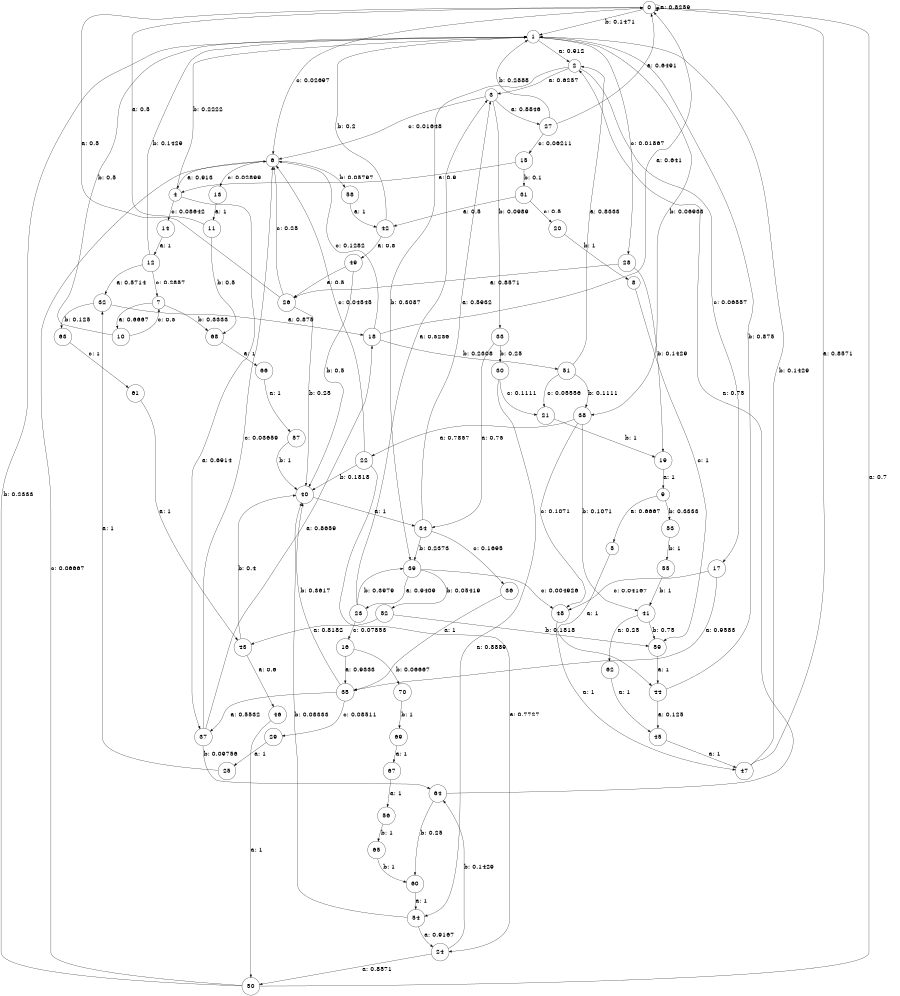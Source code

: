 digraph "d1-500nw-t0-cen-SML" {
size = "6,8.5";
ratio = "fill";
node [shape = circle];
node [fontsize = 24];
edge [fontsize = 24];
0 -> 0 [label = "a: 0.8259   "];
0 -> 1 [label = "b: 0.1471   "];
0 -> 6 [label = "c: 0.02697  "];
1 -> 2 [label = "a: 0.912    "];
1 -> 38 [label = "b: 0.06933  "];
1 -> 28 [label = "c: 0.01867  "];
2 -> 3 [label = "a: 0.6257   "];
2 -> 39 [label = "b: 0.3087   "];
2 -> 17 [label = "c: 0.06557  "];
3 -> 27 [label = "a: 0.8846   "];
3 -> 33 [label = "b: 0.0989   "];
3 -> 6 [label = "c: 0.01648  "];
4 -> 37 [label = "a: 0.6914   "];
4 -> 1 [label = "b: 0.2222   "];
4 -> 14 [label = "c: 0.08642  "];
5 -> 44 [label = "a: 1        "];
6 -> 4 [label = "a: 0.913    "];
6 -> 58 [label = "b: 0.05797  "];
6 -> 13 [label = "c: 0.02899  "];
7 -> 10 [label = "a: 0.6667   "];
7 -> 68 [label = "b: 0.3333   "];
8 -> 59 [label = "c: 1        "];
9 -> 5 [label = "a: 0.6667   "];
9 -> 53 [label = "b: 0.3333   "];
10 -> 1 [label = "b: 0.5      "];
10 -> 7 [label = "c: 0.5      "];
11 -> 0 [label = "a: 0.5      "];
11 -> 68 [label = "b: 0.5      "];
12 -> 32 [label = "a: 0.5714   "];
12 -> 1 [label = "b: 0.1429   "];
12 -> 7 [label = "c: 0.2857   "];
13 -> 11 [label = "a: 1        "];
14 -> 12 [label = "a: 1        "];
15 -> 4 [label = "a: 0.9      "];
15 -> 31 [label = "b: 0.1      "];
16 -> 35 [label = "a: 0.9333   "];
16 -> 70 [label = "b: 0.06667  "];
17 -> 35 [label = "a: 0.9583   "];
17 -> 48 [label = "c: 0.04167  "];
18 -> 0 [label = "a: 0.641    "];
18 -> 51 [label = "b: 0.2308   "];
18 -> 6 [label = "c: 0.1282   "];
19 -> 9 [label = "a: 1        "];
20 -> 8 [label = "b: 1        "];
21 -> 19 [label = "b: 1        "];
22 -> 24 [label = "a: 0.7727   "];
22 -> 40 [label = "b: 0.1818   "];
22 -> 6 [label = "c: 0.04545  "];
23 -> 3 [label = "a: 0.5236   "];
23 -> 39 [label = "b: 0.3979   "];
23 -> 16 [label = "c: 0.07853  "];
24 -> 50 [label = "a: 0.8571   "];
24 -> 64 [label = "b: 0.1429   "];
25 -> 32 [label = "a: 1        "];
26 -> 0 [label = "a: 0.5      "];
26 -> 40 [label = "b: 0.25     "];
26 -> 6 [label = "c: 0.25     "];
27 -> 0 [label = "a: 0.6491   "];
27 -> 1 [label = "b: 0.2888   "];
27 -> 15 [label = "c: 0.06211  "];
28 -> 26 [label = "a: 0.8571   "];
28 -> 19 [label = "b: 0.1429   "];
29 -> 25 [label = "a: 1        "];
30 -> 54 [label = "a: 0.8889   "];
30 -> 21 [label = "c: 0.1111   "];
31 -> 42 [label = "a: 0.5      "];
31 -> 20 [label = "c: 0.5      "];
32 -> 18 [label = "a: 0.875    "];
32 -> 63 [label = "b: 0.125    "];
33 -> 34 [label = "a: 0.75     "];
33 -> 30 [label = "b: 0.25     "];
34 -> 3 [label = "a: 0.5932   "];
34 -> 39 [label = "b: 0.2373   "];
34 -> 36 [label = "c: 0.1695   "];
35 -> 37 [label = "a: 0.5532   "];
35 -> 40 [label = "b: 0.3617   "];
35 -> 29 [label = "c: 0.08511  "];
36 -> 35 [label = "a: 1        "];
37 -> 18 [label = "a: 0.8659   "];
37 -> 64 [label = "b: 0.09756  "];
37 -> 6 [label = "c: 0.03659  "];
38 -> 22 [label = "a: 0.7857   "];
38 -> 41 [label = "b: 0.1071   "];
38 -> 48 [label = "c: 0.1071   "];
39 -> 23 [label = "a: 0.9409   "];
39 -> 52 [label = "b: 0.05419  "];
39 -> 48 [label = "c: 0.004926  "];
40 -> 34 [label = "a: 1        "];
41 -> 62 [label = "a: 0.25     "];
41 -> 59 [label = "b: 0.75     "];
42 -> 49 [label = "a: 0.8      "];
42 -> 1 [label = "b: 0.2      "];
43 -> 46 [label = "a: 0.6      "];
43 -> 40 [label = "b: 0.4      "];
44 -> 45 [label = "a: 0.125    "];
44 -> 1 [label = "b: 0.875    "];
45 -> 47 [label = "a: 1        "];
46 -> 50 [label = "a: 1        "];
47 -> 0 [label = "a: 0.8571   "];
47 -> 1 [label = "b: 0.1429   "];
48 -> 47 [label = "a: 1        "];
49 -> 26 [label = "a: 0.5      "];
49 -> 40 [label = "b: 0.5      "];
50 -> 0 [label = "a: 0.7      "];
50 -> 1 [label = "b: 0.2333   "];
50 -> 6 [label = "c: 0.06667  "];
51 -> 2 [label = "a: 0.8333   "];
51 -> 38 [label = "b: 0.1111   "];
51 -> 21 [label = "c: 0.05556  "];
52 -> 43 [label = "a: 0.8182   "];
52 -> 59 [label = "b: 0.1818   "];
53 -> 55 [label = "b: 1        "];
54 -> 24 [label = "a: 0.9167   "];
54 -> 40 [label = "b: 0.08333  "];
55 -> 41 [label = "b: 1        "];
56 -> 65 [label = "b: 1        "];
57 -> 40 [label = "b: 1        "];
58 -> 42 [label = "a: 1        "];
59 -> 44 [label = "a: 1        "];
60 -> 54 [label = "a: 1        "];
61 -> 43 [label = "a: 1        "];
62 -> 45 [label = "a: 1        "];
63 -> 61 [label = "c: 1        "];
64 -> 2 [label = "a: 0.75     "];
64 -> 60 [label = "b: 0.25     "];
65 -> 60 [label = "b: 1        "];
66 -> 57 [label = "a: 1        "];
67 -> 56 [label = "a: 1        "];
68 -> 66 [label = "a: 1        "];
69 -> 67 [label = "a: 1        "];
70 -> 69 [label = "b: 1        "];
}